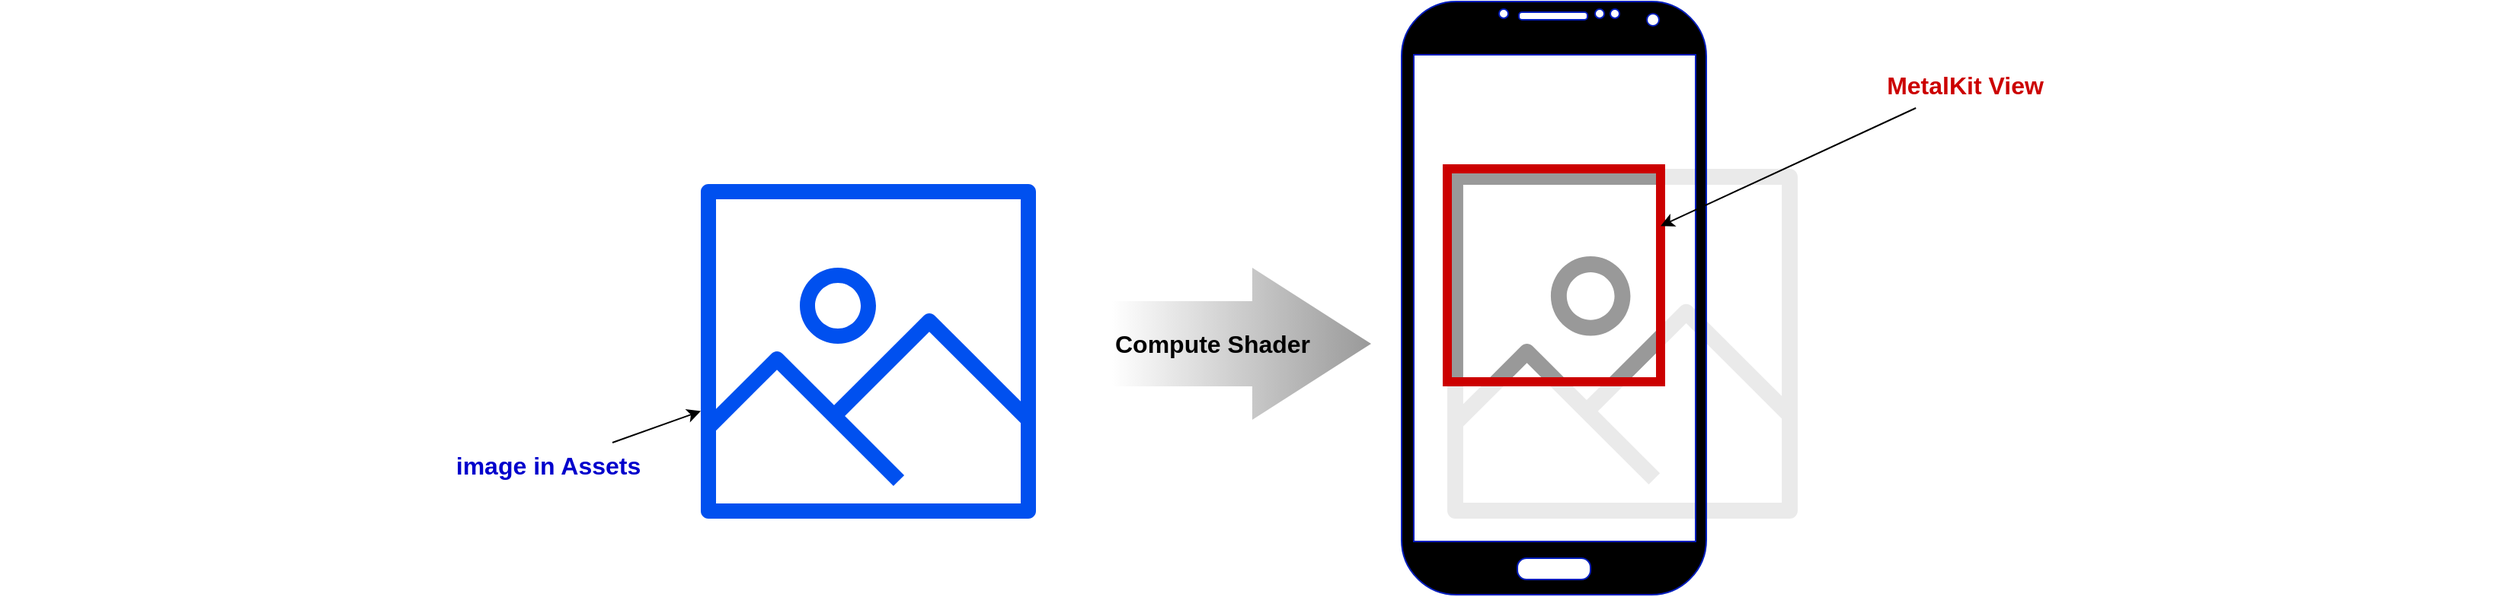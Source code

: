<mxfile version="21.1.2" type="device">
  <diagram id="IPethDhe6ZVQqmIALtQ7" name="ページ1">
    <mxGraphModel dx="1434" dy="791" grid="1" gridSize="10" guides="1" tooltips="1" connect="1" arrows="1" fold="1" page="1" pageScale="1" pageWidth="827" pageHeight="1169" math="0" shadow="0">
      <root>
        <mxCell id="0" />
        <mxCell id="1" parent="0" />
        <mxCell id="4" value="" style="sketch=0;outlineConnect=0;dashed=0;verticalLabelPosition=bottom;verticalAlign=top;align=center;html=1;fontSize=12;fontStyle=0;aspect=fixed;pointerEvents=1;shape=mxgraph.aws4.container_registry_image;fillColor=#999999;strokeColor=none;gradientDirection=north;fontColor=#ffffff;" parent="1" vertex="1">
          <mxGeometry x="950" y="110" width="230" height="230" as="geometry" />
        </mxCell>
        <mxCell id="13" style="rounded=0;orthogonalLoop=1;jettySize=auto;html=1;" parent="1" source="12" target="16" edge="1">
          <mxGeometry relative="1" as="geometry" />
        </mxCell>
        <mxCell id="12" value="image in Assets" style="rounded=1;whiteSpace=wrap;html=1;fontStyle=1;fontSize=16;fontColor=#0000CC;strokeColor=none;fillColor=none;" parent="1" vertex="1">
          <mxGeometry x="280" y="290" width="160" height="30" as="geometry" />
        </mxCell>
        <mxCell id="10" value="MetalKit View" style="rounded=1;whiteSpace=wrap;html=1;fontStyle=1;fontSize=16;fontColor=#CC0000;strokeColor=none;fillColor=none;" parent="1" vertex="1">
          <mxGeometry x="1210" y="40" width="160" height="30" as="geometry" />
        </mxCell>
        <mxCell id="14" value="" style="rounded=0;whiteSpace=wrap;html=1;fillColor=none;strokeColor=none;" parent="1" vertex="1">
          <mxGeometry width="40" height="40" as="geometry" />
        </mxCell>
        <mxCell id="15" value="" style="rounded=0;whiteSpace=wrap;html=1;fillColor=none;strokeColor=none;" parent="1" vertex="1">
          <mxGeometry x="1600" width="40" height="40" as="geometry" />
        </mxCell>
        <mxCell id="6" value="" style="rounded=0;whiteSpace=wrap;html=1;strokeColor=none;opacity=80;" parent="1" vertex="1">
          <mxGeometry x="950" y="250" width="230" height="90" as="geometry" />
        </mxCell>
        <mxCell id="7" value="" style="rounded=0;whiteSpace=wrap;html=1;strokeColor=none;opacity=80;" parent="1" vertex="1">
          <mxGeometry x="1090" y="110" width="90" height="140" as="geometry" />
        </mxCell>
        <mxCell id="5" value="" style="rounded=0;whiteSpace=wrap;html=1;strokeWidth=6;fillColor=none;strokeColor=#CC0000;container=0;" parent="1" vertex="1">
          <mxGeometry x="950" y="110" width="140" height="140" as="geometry" />
        </mxCell>
        <mxCell id="3" value="" style="verticalLabelPosition=bottom;verticalAlign=top;html=1;shadow=0;dashed=0;strokeWidth=1;shape=mxgraph.android.phone2;strokeColor=#001DBC;fillColor=#000000;fontColor=#ffffff;" parent="1" vertex="1">
          <mxGeometry x="920" width="200" height="390" as="geometry" />
        </mxCell>
        <mxCell id="16" value="" style="sketch=0;outlineConnect=0;fillColor=#0050ef;strokeColor=#001DBC;dashed=0;verticalLabelPosition=bottom;verticalAlign=top;align=center;html=1;fontSize=12;fontStyle=0;aspect=fixed;pointerEvents=1;shape=mxgraph.aws4.container_registry_image;fontColor=#ffffff;" parent="1" vertex="1">
          <mxGeometry x="460" y="120" width="220" height="220" as="geometry" />
        </mxCell>
        <mxCell id="17" value="&lt;font color=&quot;#000000&quot; style=&quot;font-size: 16px;&quot;&gt;Compute Shader&lt;/font&gt;" style="shape=singleArrow;direction=west;whiteSpace=wrap;html=1;arrowWidth=0.56;arrowSize=0.459;strokeColor=none;fillColor=#999999;fontColor=#ffffff;gradientColor=#FFFFFF;gradientDirection=west;fontStyle=1;fontSize=16;align=left;flipH=1;" parent="1" vertex="1">
          <mxGeometry x="730" y="175" width="170" height="100" as="geometry" />
        </mxCell>
        <mxCell id="11" style="rounded=0;orthogonalLoop=1;jettySize=auto;html=1;" parent="1" source="10" target="5" edge="1">
          <mxGeometry relative="1" as="geometry" />
        </mxCell>
      </root>
    </mxGraphModel>
  </diagram>
</mxfile>
